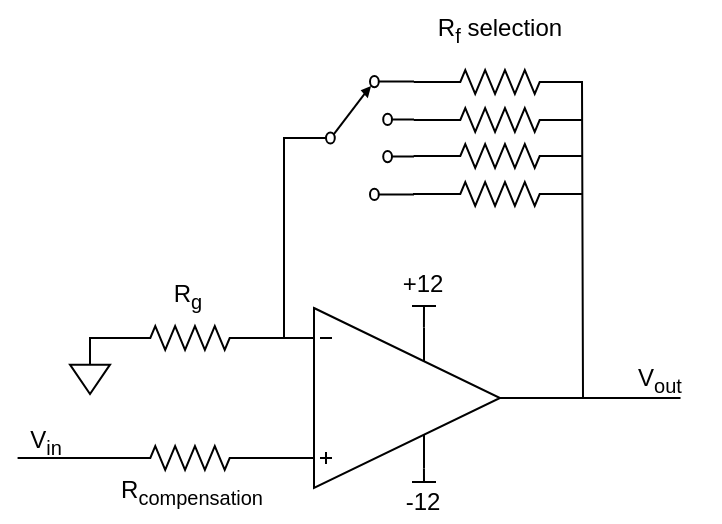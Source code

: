 <mxfile version="19.0.3" type="device"><diagram id="ll-ZfOHpbimAYI6HO42l" name="Page-1"><mxGraphModel dx="741" dy="532" grid="1" gridSize="10" guides="1" tooltips="1" connect="1" arrows="1" fold="1" page="1" pageScale="1" pageWidth="850" pageHeight="1100" math="0" shadow="0"><root><mxCell id="0"/><mxCell id="1" parent="0"/><mxCell id="pfVQ2OfWaQ7pjZzqr1Lv-1" value="" style="pointerEvents=1;verticalLabelPosition=bottom;shadow=0;dashed=0;align=center;html=1;verticalAlign=top;shape=mxgraph.electrical.electro-mechanical.selectorSwitch4Position2;elSwitchState=1;" vertex="1" parent="1"><mxGeometry x="327" y="104" width="55" height="62" as="geometry"/></mxCell><mxCell id="pfVQ2OfWaQ7pjZzqr1Lv-12" style="edgeStyle=orthogonalEdgeStyle;rounded=0;orthogonalLoop=1;jettySize=auto;html=1;exitX=1;exitY=0.5;exitDx=0;exitDy=0;exitPerimeter=0;entryX=0;entryY=0.835;entryDx=0;entryDy=0;entryPerimeter=0;endArrow=none;endFill=0;" edge="1" parent="1" source="pfVQ2OfWaQ7pjZzqr1Lv-2" target="pfVQ2OfWaQ7pjZzqr1Lv-3"><mxGeometry relative="1" as="geometry"><mxPoint x="320" y="295.15" as="targetPoint"/></mxGeometry></mxCell><mxCell id="pfVQ2OfWaQ7pjZzqr1Lv-13" style="edgeStyle=orthogonalEdgeStyle;rounded=0;orthogonalLoop=1;jettySize=auto;html=1;exitX=0;exitY=0.5;exitDx=0;exitDy=0;exitPerimeter=0;endArrow=none;endFill=0;" edge="1" parent="1" source="pfVQ2OfWaQ7pjZzqr1Lv-2"><mxGeometry relative="1" as="geometry"><mxPoint x="183.793" y="294.977" as="targetPoint"/></mxGeometry></mxCell><mxCell id="pfVQ2OfWaQ7pjZzqr1Lv-2" value="" style="pointerEvents=1;verticalLabelPosition=bottom;shadow=0;dashed=0;align=center;html=1;verticalAlign=top;shape=mxgraph.electrical.resistors.resistor_2;" vertex="1" parent="1"><mxGeometry x="239" y="289" width="62" height="12" as="geometry"/></mxCell><mxCell id="pfVQ2OfWaQ7pjZzqr1Lv-29" style="edgeStyle=orthogonalEdgeStyle;rounded=0;orthogonalLoop=1;jettySize=auto;html=1;exitX=1;exitY=0.5;exitDx=0;exitDy=0;exitPerimeter=0;endArrow=none;endFill=0;" edge="1" parent="1" source="pfVQ2OfWaQ7pjZzqr1Lv-3"><mxGeometry relative="1" as="geometry"><mxPoint x="466" y="107" as="targetPoint"/></mxGeometry></mxCell><mxCell id="pfVQ2OfWaQ7pjZzqr1Lv-34" style="edgeStyle=orthogonalEdgeStyle;rounded=0;orthogonalLoop=1;jettySize=auto;html=1;exitX=1;exitY=0.5;exitDx=0;exitDy=0;exitPerimeter=0;endArrow=none;endFill=0;" edge="1" parent="1" source="pfVQ2OfWaQ7pjZzqr1Lv-3"><mxGeometry relative="1" as="geometry"><mxPoint x="515.254" y="265.017" as="targetPoint"/></mxGeometry></mxCell><mxCell id="pfVQ2OfWaQ7pjZzqr1Lv-3" value="" style="verticalLabelPosition=bottom;shadow=0;dashed=0;align=center;html=1;verticalAlign=top;shape=mxgraph.electrical.abstract.operational_amp_1;direction=east;" vertex="1" parent="1"><mxGeometry x="327" y="220" width="98" height="90" as="geometry"/></mxCell><mxCell id="pfVQ2OfWaQ7pjZzqr1Lv-7" value="+12" style="text;html=1;strokeColor=none;fillColor=none;align=center;verticalAlign=middle;whiteSpace=wrap;rounded=0;" vertex="1" parent="1"><mxGeometry x="373" y="199" width="27" height="17" as="geometry"/></mxCell><mxCell id="pfVQ2OfWaQ7pjZzqr1Lv-8" value="" style="endArrow=none;html=1;rounded=0;entryX=0.612;entryY=0.89;entryDx=0;entryDy=0;entryPerimeter=0;" edge="1" parent="1" target="pfVQ2OfWaQ7pjZzqr1Lv-3"><mxGeometry width="50" height="50" relative="1" as="geometry"><mxPoint x="381" y="307" as="sourcePoint"/><mxPoint x="396" y="299" as="targetPoint"/><Array as="points"><mxPoint x="393" y="307"/><mxPoint x="387" y="307"/></Array></mxGeometry></mxCell><mxCell id="pfVQ2OfWaQ7pjZzqr1Lv-10" value="" style="endArrow=none;html=1;rounded=0;entryX=0.612;entryY=0.11;entryDx=0;entryDy=0;entryPerimeter=0;" edge="1" parent="1" target="pfVQ2OfWaQ7pjZzqr1Lv-3"><mxGeometry width="50" height="50" relative="1" as="geometry"><mxPoint x="393" y="219" as="sourcePoint"/><mxPoint x="389" y="225" as="targetPoint"/><Array as="points"><mxPoint x="381" y="219"/><mxPoint x="387" y="219"/></Array></mxGeometry></mxCell><mxCell id="pfVQ2OfWaQ7pjZzqr1Lv-11" value="-12" style="text;html=1;strokeColor=none;fillColor=none;align=center;verticalAlign=middle;whiteSpace=wrap;rounded=0;" vertex="1" parent="1"><mxGeometry x="375.25" y="310" width="22.5" height="13" as="geometry"/></mxCell><mxCell id="pfVQ2OfWaQ7pjZzqr1Lv-14" value="V&lt;sub&gt;in&lt;/sub&gt;" style="text;html=1;strokeColor=none;fillColor=none;align=center;verticalAlign=middle;whiteSpace=wrap;rounded=0;" vertex="1" parent="1"><mxGeometry x="175" y="277" width="46" height="20" as="geometry"/></mxCell><mxCell id="pfVQ2OfWaQ7pjZzqr1Lv-16" style="edgeStyle=orthogonalEdgeStyle;rounded=0;orthogonalLoop=1;jettySize=auto;html=1;exitX=1;exitY=0.5;exitDx=0;exitDy=0;exitPerimeter=0;entryX=0;entryY=0.165;entryDx=0;entryDy=0;entryPerimeter=0;endArrow=none;endFill=0;" edge="1" parent="1" source="pfVQ2OfWaQ7pjZzqr1Lv-15" target="pfVQ2OfWaQ7pjZzqr1Lv-3"><mxGeometry relative="1" as="geometry"><mxPoint x="320" y="234.85" as="targetPoint"/></mxGeometry></mxCell><mxCell id="pfVQ2OfWaQ7pjZzqr1Lv-17" style="edgeStyle=orthogonalEdgeStyle;rounded=0;orthogonalLoop=1;jettySize=auto;html=1;exitX=0;exitY=0.5;exitDx=0;exitDy=0;exitPerimeter=0;endArrow=none;endFill=0;entryX=0.5;entryY=0;entryDx=0;entryDy=0;entryPerimeter=0;" edge="1" parent="1" source="pfVQ2OfWaQ7pjZzqr1Lv-15" target="pfVQ2OfWaQ7pjZzqr1Lv-18"><mxGeometry relative="1" as="geometry"><mxPoint x="220.226" y="242.355" as="targetPoint"/></mxGeometry></mxCell><mxCell id="pfVQ2OfWaQ7pjZzqr1Lv-15" value="" style="pointerEvents=1;verticalLabelPosition=bottom;shadow=0;dashed=0;align=center;html=1;verticalAlign=top;shape=mxgraph.electrical.resistors.resistor_2;" vertex="1" parent="1"><mxGeometry x="239" y="229" width="62" height="12" as="geometry"/></mxCell><mxCell id="pfVQ2OfWaQ7pjZzqr1Lv-18" value="" style="pointerEvents=1;verticalLabelPosition=bottom;shadow=0;dashed=0;align=center;html=1;verticalAlign=top;shape=mxgraph.electrical.signal_sources.signal_ground;" vertex="1" parent="1"><mxGeometry x="210" y="241" width="20" height="22" as="geometry"/></mxCell><mxCell id="pfVQ2OfWaQ7pjZzqr1Lv-19" value="" style="endArrow=none;html=1;rounded=0;entryX=0.001;entryY=0.501;entryDx=0;entryDy=0;entryPerimeter=0;" edge="1" parent="1" target="pfVQ2OfWaQ7pjZzqr1Lv-1"><mxGeometry width="50" height="50" relative="1" as="geometry"><mxPoint x="317" y="235" as="sourcePoint"/><mxPoint x="321" y="140" as="targetPoint"/><Array as="points"><mxPoint x="317" y="135"/></Array></mxGeometry></mxCell><mxCell id="pfVQ2OfWaQ7pjZzqr1Lv-24" style="edgeStyle=orthogonalEdgeStyle;rounded=0;orthogonalLoop=1;jettySize=auto;html=1;exitX=0;exitY=0.5;exitDx=0;exitDy=0;exitPerimeter=0;entryX=0.998;entryY=0.04;entryDx=0;entryDy=0;entryPerimeter=0;endArrow=none;endFill=0;" edge="1" parent="1" source="pfVQ2OfWaQ7pjZzqr1Lv-20" target="pfVQ2OfWaQ7pjZzqr1Lv-1"><mxGeometry relative="1" as="geometry"/></mxCell><mxCell id="pfVQ2OfWaQ7pjZzqr1Lv-30" style="edgeStyle=orthogonalEdgeStyle;rounded=0;orthogonalLoop=1;jettySize=auto;html=1;exitX=1;exitY=0.5;exitDx=0;exitDy=0;exitPerimeter=0;endArrow=none;endFill=0;" edge="1" parent="1" source="pfVQ2OfWaQ7pjZzqr1Lv-20"><mxGeometry relative="1" as="geometry"><mxPoint x="466.506" y="106.984" as="targetPoint"/></mxGeometry></mxCell><mxCell id="pfVQ2OfWaQ7pjZzqr1Lv-20" value="" style="pointerEvents=1;verticalLabelPosition=bottom;shadow=0;dashed=0;align=center;html=1;verticalAlign=top;shape=mxgraph.electrical.resistors.resistor_2;" vertex="1" parent="1"><mxGeometry x="394" y="101" width="62" height="12" as="geometry"/></mxCell><mxCell id="pfVQ2OfWaQ7pjZzqr1Lv-25" style="edgeStyle=orthogonalEdgeStyle;rounded=0;orthogonalLoop=1;jettySize=auto;html=1;exitX=0;exitY=0.5;exitDx=0;exitDy=0;exitPerimeter=0;entryX=0.998;entryY=0.342;entryDx=0;entryDy=0;entryPerimeter=0;endArrow=none;endFill=0;" edge="1" parent="1" source="pfVQ2OfWaQ7pjZzqr1Lv-21" target="pfVQ2OfWaQ7pjZzqr1Lv-1"><mxGeometry relative="1" as="geometry"/></mxCell><mxCell id="pfVQ2OfWaQ7pjZzqr1Lv-31" style="edgeStyle=orthogonalEdgeStyle;rounded=0;orthogonalLoop=1;jettySize=auto;html=1;exitX=1;exitY=0.5;exitDx=0;exitDy=0;exitPerimeter=0;endArrow=none;endFill=0;" edge="1" parent="1" source="pfVQ2OfWaQ7pjZzqr1Lv-21"><mxGeometry relative="1" as="geometry"><mxPoint x="466.045" y="125.996" as="targetPoint"/></mxGeometry></mxCell><mxCell id="pfVQ2OfWaQ7pjZzqr1Lv-21" value="" style="pointerEvents=1;verticalLabelPosition=bottom;shadow=0;dashed=0;align=center;html=1;verticalAlign=top;shape=mxgraph.electrical.resistors.resistor_2;" vertex="1" parent="1"><mxGeometry x="394" y="120" width="62" height="12" as="geometry"/></mxCell><mxCell id="pfVQ2OfWaQ7pjZzqr1Lv-27" style="edgeStyle=orthogonalEdgeStyle;rounded=0;orthogonalLoop=1;jettySize=auto;html=1;exitX=0;exitY=0.5;exitDx=0;exitDy=0;exitPerimeter=0;entryX=0.997;entryY=0.656;entryDx=0;entryDy=0;entryPerimeter=0;endArrow=none;endFill=0;" edge="1" parent="1" source="pfVQ2OfWaQ7pjZzqr1Lv-22" target="pfVQ2OfWaQ7pjZzqr1Lv-1"><mxGeometry relative="1" as="geometry"/></mxCell><mxCell id="pfVQ2OfWaQ7pjZzqr1Lv-32" style="edgeStyle=orthogonalEdgeStyle;rounded=0;orthogonalLoop=1;jettySize=auto;html=1;exitX=1;exitY=0.5;exitDx=0;exitDy=0;exitPerimeter=0;endArrow=none;endFill=0;" edge="1" parent="1" source="pfVQ2OfWaQ7pjZzqr1Lv-22"><mxGeometry relative="1" as="geometry"><mxPoint x="466.111" y="144.021" as="targetPoint"/></mxGeometry></mxCell><mxCell id="pfVQ2OfWaQ7pjZzqr1Lv-22" value="" style="pointerEvents=1;verticalLabelPosition=bottom;shadow=0;dashed=0;align=center;html=1;verticalAlign=top;shape=mxgraph.electrical.resistors.resistor_2;" vertex="1" parent="1"><mxGeometry x="394" y="138" width="62" height="12" as="geometry"/></mxCell><mxCell id="pfVQ2OfWaQ7pjZzqr1Lv-28" style="edgeStyle=orthogonalEdgeStyle;rounded=0;orthogonalLoop=1;jettySize=auto;html=1;exitX=0;exitY=0.5;exitDx=0;exitDy=0;exitPerimeter=0;entryX=0.99;entryY=0.947;entryDx=0;entryDy=0;entryPerimeter=0;endArrow=none;endFill=0;" edge="1" parent="1" source="pfVQ2OfWaQ7pjZzqr1Lv-23" target="pfVQ2OfWaQ7pjZzqr1Lv-1"><mxGeometry relative="1" as="geometry"/></mxCell><mxCell id="pfVQ2OfWaQ7pjZzqr1Lv-33" style="edgeStyle=orthogonalEdgeStyle;rounded=0;orthogonalLoop=1;jettySize=auto;html=1;exitX=1;exitY=0.5;exitDx=0;exitDy=0;exitPerimeter=0;endArrow=none;endFill=0;" edge="1" parent="1" source="pfVQ2OfWaQ7pjZzqr1Lv-23"><mxGeometry relative="1" as="geometry"><mxPoint x="465.979" y="163.033" as="targetPoint"/></mxGeometry></mxCell><mxCell id="pfVQ2OfWaQ7pjZzqr1Lv-23" value="" style="pointerEvents=1;verticalLabelPosition=bottom;shadow=0;dashed=0;align=center;html=1;verticalAlign=top;shape=mxgraph.electrical.resistors.resistor_2;" vertex="1" parent="1"><mxGeometry x="394" y="157" width="62" height="12" as="geometry"/></mxCell><mxCell id="pfVQ2OfWaQ7pjZzqr1Lv-35" value="V&lt;sub&gt;out&lt;/sub&gt;" style="text;html=1;strokeColor=none;fillColor=none;align=center;verticalAlign=middle;whiteSpace=wrap;rounded=0;" vertex="1" parent="1"><mxGeometry x="475" y="241" width="60" height="30" as="geometry"/></mxCell><mxCell id="pfVQ2OfWaQ7pjZzqr1Lv-36" value="R&lt;sub&gt;compensation&lt;/sub&gt;" style="text;html=1;strokeColor=none;fillColor=none;align=center;verticalAlign=middle;whiteSpace=wrap;rounded=0;" vertex="1" parent="1"><mxGeometry x="241" y="297" width="60" height="30" as="geometry"/></mxCell><mxCell id="pfVQ2OfWaQ7pjZzqr1Lv-37" value="R&lt;sub&gt;g&lt;/sub&gt;" style="text;html=1;strokeColor=none;fillColor=none;align=center;verticalAlign=middle;whiteSpace=wrap;rounded=0;" vertex="1" parent="1"><mxGeometry x="239" y="199" width="60" height="30" as="geometry"/></mxCell><mxCell id="pfVQ2OfWaQ7pjZzqr1Lv-38" value="R&lt;sub&gt;f&lt;/sub&gt;&amp;nbsp;selection" style="text;html=1;strokeColor=none;fillColor=none;align=center;verticalAlign=middle;whiteSpace=wrap;rounded=0;" vertex="1" parent="1"><mxGeometry x="395" y="66" width="60" height="30" as="geometry"/></mxCell></root></mxGraphModel></diagram></mxfile>